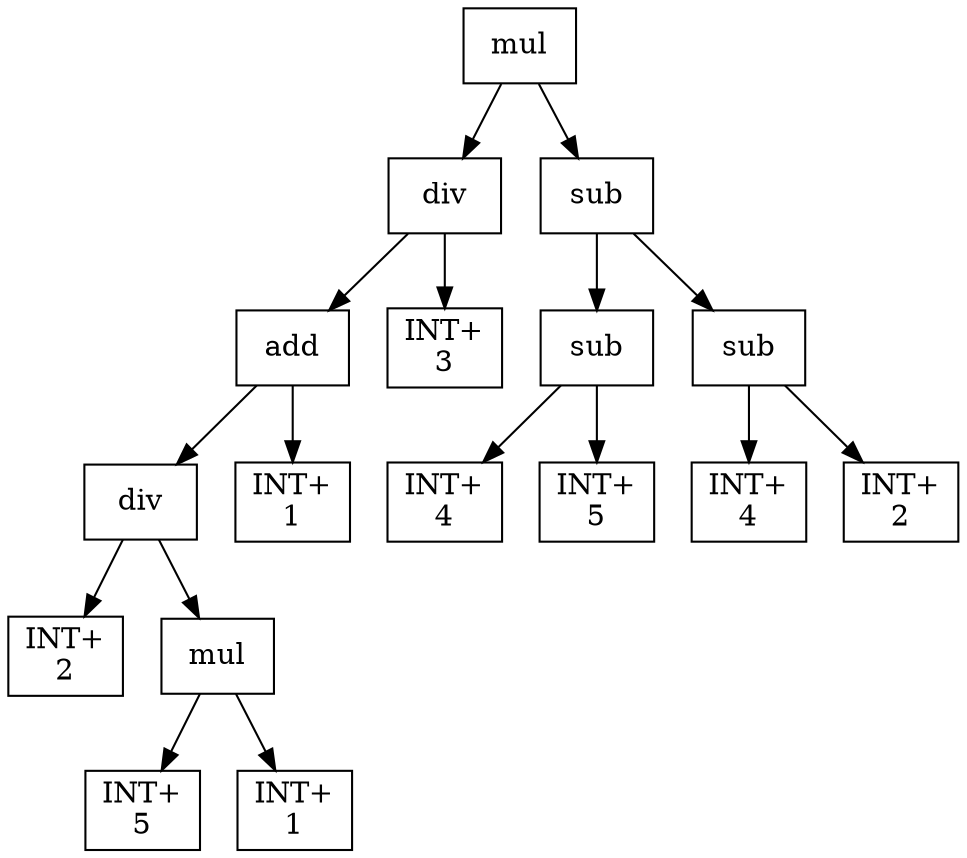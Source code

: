 digraph expr {
  node [shape=box];
  n1 [label="mul"];
  n2 [label="div"];
  n3 [label="add"];
  n4 [label="div"];
  n5 [label="INT+\n2"];
  n6 [label="mul"];
  n7 [label="INT+\n5"];
  n8 [label="INT+\n1"];
  n6 -> n7;
  n6 -> n8;
  n4 -> n5;
  n4 -> n6;
  n9 [label="INT+\n1"];
  n3 -> n4;
  n3 -> n9;
  n10 [label="INT+\n3"];
  n2 -> n3;
  n2 -> n10;
  n11 [label="sub"];
  n12 [label="sub"];
  n13 [label="INT+\n4"];
  n14 [label="INT+\n5"];
  n12 -> n13;
  n12 -> n14;
  n15 [label="sub"];
  n16 [label="INT+\n4"];
  n17 [label="INT+\n2"];
  n15 -> n16;
  n15 -> n17;
  n11 -> n12;
  n11 -> n15;
  n1 -> n2;
  n1 -> n11;
}